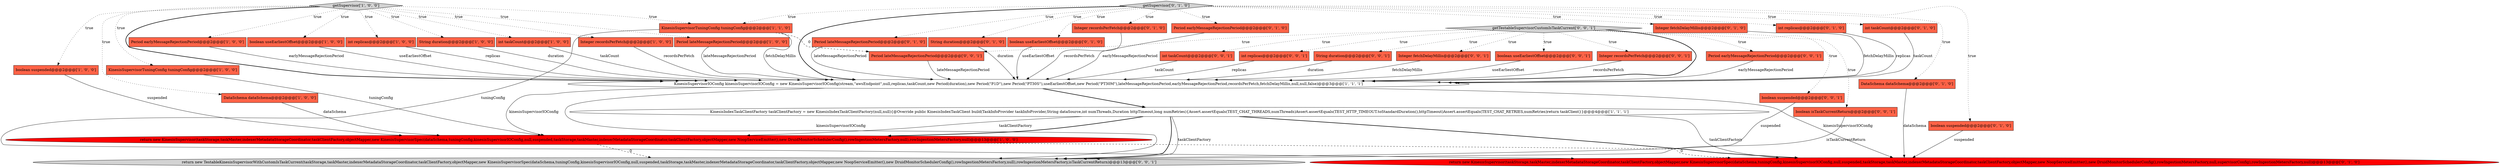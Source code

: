 digraph {
38 [style = filled, label = "Period lateMessageRejectionPeriod@@@2@@@['0', '0', '1']", fillcolor = tomato, shape = box image = "AAA0AAABBB3BBB"];
6 [style = filled, label = "return new KinesisSupervisor(taskStorage,taskMaster,indexerMetadataStorageCoordinator,taskClientFactory,objectMapper,new KinesisSupervisorSpec(dataSchema,tuningConfig,kinesisSupervisorIOConfig,null,suspended,taskStorage,taskMaster,indexerMetadataStorageCoordinator,taskClientFactory,objectMapper,new NoopServiceEmitter(),new DruidMonitorSchedulerConfig(),rowIngestionMetersFactory,null),rowIngestionMetersFactory,null)@@@13@@@['1', '0', '0']", fillcolor = red, shape = ellipse image = "AAA1AAABBB1BBB"];
3 [style = filled, label = "KinesisSupervisorIOConfig kinesisSupervisorIOConfig = new KinesisSupervisorIOConfig(stream,\"awsEndpoint\",null,replicas,taskCount,new Period(duration),new Period(\"P1D\"),new Period(\"PT30S\"),useEarliestOffset,new Period(\"PT30M\"),lateMessageRejectionPeriod,earlyMessageRejectionPeriod,recordsPerFetch,fetchDelayMillis,null,null,false)@@@3@@@['1', '1', '1']", fillcolor = white, shape = ellipse image = "AAA0AAABBB1BBB"];
30 [style = filled, label = "Period earlyMessageRejectionPeriod@@@2@@@['0', '0', '1']", fillcolor = tomato, shape = box image = "AAA0AAABBB3BBB"];
12 [style = filled, label = "Period earlyMessageRejectionPeriod@@@2@@@['1', '0', '0']", fillcolor = tomato, shape = box image = "AAA0AAABBB1BBB"];
20 [style = filled, label = "Period lateMessageRejectionPeriod@@@2@@@['0', '1', '0']", fillcolor = tomato, shape = box image = "AAA0AAABBB2BBB"];
31 [style = filled, label = "int taskCount@@@2@@@['0', '0', '1']", fillcolor = tomato, shape = box image = "AAA0AAABBB3BBB"];
1 [style = filled, label = "boolean suspended@@@2@@@['1', '0', '0']", fillcolor = tomato, shape = box image = "AAA0AAABBB1BBB"];
7 [style = filled, label = "boolean useEarliestOffset@@@2@@@['1', '0', '0']", fillcolor = tomato, shape = box image = "AAA0AAABBB1BBB"];
5 [style = filled, label = "int replicas@@@2@@@['1', '0', '0']", fillcolor = tomato, shape = box image = "AAA0AAABBB1BBB"];
25 [style = filled, label = "String duration@@@2@@@['0', '1', '0']", fillcolor = tomato, shape = box image = "AAA0AAABBB2BBB"];
33 [style = filled, label = "return new TestableKinesisSupervisorWithCustomIsTaskCurrent(taskStorage,taskMaster,indexerMetadataStorageCoordinator,taskClientFactory,objectMapper,new KinesisSupervisorSpec(dataSchema,tuningConfig,kinesisSupervisorIOConfig,null,suspended,taskStorage,taskMaster,indexerMetadataStorageCoordinator,taskClientFactory,objectMapper,new NoopServiceEmitter(),new DruidMonitorSchedulerConfig(),rowIngestionMetersFactory,null),rowIngestionMetersFactory,isTaskCurrentReturn)@@@13@@@['0', '0', '1']", fillcolor = lightgray, shape = ellipse image = "AAA0AAABBB3BBB"];
10 [style = filled, label = "String duration@@@2@@@['1', '0', '0']", fillcolor = tomato, shape = box image = "AAA0AAABBB1BBB"];
21 [style = filled, label = "boolean useEarliestOffset@@@2@@@['0', '1', '0']", fillcolor = tomato, shape = box image = "AAA0AAABBB2BBB"];
22 [style = filled, label = "Integer recordsPerFetch@@@2@@@['0', '1', '0']", fillcolor = tomato, shape = box image = "AAA0AAABBB2BBB"];
9 [style = filled, label = "int taskCount@@@2@@@['1', '0', '0']", fillcolor = tomato, shape = box image = "AAA0AAABBB1BBB"];
27 [style = filled, label = "boolean suspended@@@2@@@['0', '0', '1']", fillcolor = tomato, shape = box image = "AAA0AAABBB3BBB"];
29 [style = filled, label = "int replicas@@@2@@@['0', '0', '1']", fillcolor = tomato, shape = box image = "AAA0AAABBB3BBB"];
11 [style = filled, label = "KinesisIndexTaskClientFactory taskClientFactory = new KinesisIndexTaskClientFactory(null,null){@Override public KinesisIndexTaskClient build(TaskInfoProvider taskInfoProvider,String dataSource,int numThreads,Duration httpTimeout,long numRetries){Assert.assertEquals(TEST_CHAT_THREADS,numThreads)Assert.assertEquals(TEST_HTTP_TIMEOUT.toStandardDuration(),httpTimeout)Assert.assertEquals(TEST_CHAT_RETRIES,numRetries)return taskClient}}@@@4@@@['1', '1', '1']", fillcolor = white, shape = ellipse image = "AAA0AAABBB1BBB"];
35 [style = filled, label = "String duration@@@2@@@['0', '0', '1']", fillcolor = tomato, shape = box image = "AAA0AAABBB3BBB"];
37 [style = filled, label = "Integer fetchDelayMillis@@@2@@@['0', '0', '1']", fillcolor = tomato, shape = box image = "AAA0AAABBB3BBB"];
18 [style = filled, label = "Period earlyMessageRejectionPeriod@@@2@@@['0', '1', '0']", fillcolor = tomato, shape = box image = "AAA0AAABBB2BBB"];
16 [style = filled, label = "Integer fetchDelayMillis@@@2@@@['0', '1', '0']", fillcolor = tomato, shape = box image = "AAA0AAABBB2BBB"];
2 [style = filled, label = "DataSchema dataSchema@@@2@@@['1', '0', '0']", fillcolor = tomato, shape = box image = "AAA0AAABBB1BBB"];
8 [style = filled, label = "Integer recordsPerFetch@@@2@@@['1', '0', '0']", fillcolor = tomato, shape = box image = "AAA0AAABBB1BBB"];
13 [style = filled, label = "getSupervisor['1', '0', '0']", fillcolor = lightgray, shape = diamond image = "AAA0AAABBB1BBB"];
14 [style = filled, label = "KinesisSupervisorTuningConfig tuningConfig@@@2@@@['1', '1', '0']", fillcolor = tomato, shape = box image = "AAA0AAABBB1BBB"];
19 [style = filled, label = "return new KinesisSupervisor(taskStorage,taskMaster,indexerMetadataStorageCoordinator,taskClientFactory,objectMapper,new KinesisSupervisorSpec(dataSchema,tuningConfig,kinesisSupervisorIOConfig,null,suspended,taskStorage,taskMaster,indexerMetadataStorageCoordinator,taskClientFactory,objectMapper,new NoopServiceEmitter(),new DruidMonitorSchedulerConfig(),rowIngestionMetersFactory,null,supervisorConfig),rowIngestionMetersFactory,null)@@@13@@@['0', '1', '0']", fillcolor = red, shape = ellipse image = "AAA1AAABBB2BBB"];
4 [style = filled, label = "KinesisSupervisorTuningConfig tuningConfig@@@2@@@['1', '0', '0']", fillcolor = tomato, shape = box image = "AAA0AAABBB1BBB"];
24 [style = filled, label = "getSupervisor['0', '1', '0']", fillcolor = lightgray, shape = diamond image = "AAA0AAABBB2BBB"];
15 [style = filled, label = "boolean suspended@@@2@@@['0', '1', '0']", fillcolor = tomato, shape = box image = "AAA0AAABBB2BBB"];
34 [style = filled, label = "getTestableSupervisorCustomIsTaskCurrent['0', '0', '1']", fillcolor = lightgray, shape = diamond image = "AAA0AAABBB3BBB"];
17 [style = filled, label = "DataSchema dataSchema@@@2@@@['0', '1', '0']", fillcolor = tomato, shape = box image = "AAA0AAABBB2BBB"];
32 [style = filled, label = "boolean useEarliestOffset@@@2@@@['0', '0', '1']", fillcolor = tomato, shape = box image = "AAA0AAABBB3BBB"];
26 [style = filled, label = "int replicas@@@2@@@['0', '1', '0']", fillcolor = tomato, shape = box image = "AAA0AAABBB2BBB"];
0 [style = filled, label = "Period lateMessageRejectionPeriod@@@2@@@['1', '0', '0']", fillcolor = tomato, shape = box image = "AAA0AAABBB1BBB"];
23 [style = filled, label = "int taskCount@@@2@@@['0', '1', '0']", fillcolor = tomato, shape = box image = "AAA0AAABBB2BBB"];
28 [style = filled, label = "Integer recordsPerFetch@@@2@@@['0', '0', '1']", fillcolor = tomato, shape = box image = "AAA0AAABBB3BBB"];
36 [style = filled, label = "boolean isTaskCurrentReturn@@@2@@@['0', '0', '1']", fillcolor = tomato, shape = box image = "AAA0AAABBB3BBB"];
7->3 [style = solid, label="useEarliestOffset"];
28->3 [style = solid, label="recordsPerFetch"];
3->6 [style = solid, label="kinesisSupervisorIOConfig"];
34->32 [style = dotted, label="true"];
20->3 [style = solid, label="lateMessageRejectionPeriod"];
3->33 [style = solid, label="kinesisSupervisorIOConfig"];
11->6 [style = solid, label="taskClientFactory"];
34->28 [style = dotted, label="true"];
2->6 [style = solid, label="dataSchema"];
18->3 [style = solid, label="earlyMessageRejectionPeriod"];
24->14 [style = dotted, label="true"];
13->12 [style = dotted, label="true"];
11->19 [style = solid, label="taskClientFactory"];
37->3 [style = solid, label="fetchDelayMillis"];
24->25 [style = dotted, label="true"];
26->3 [style = solid, label="replicas"];
11->6 [style = bold, label=""];
24->17 [style = dotted, label="true"];
34->36 [style = dotted, label="true"];
17->19 [style = solid, label="dataSchema"];
3->11 [style = bold, label=""];
34->29 [style = dotted, label="true"];
31->3 [style = solid, label="taskCount"];
24->18 [style = dotted, label="true"];
30->3 [style = solid, label="earlyMessageRejectionPeriod"];
13->5 [style = dotted, label="true"];
32->3 [style = solid, label="useEarliestOffset"];
13->7 [style = dotted, label="true"];
14->3 [style = solid, label="fetchDelayMillis"];
4->6 [style = solid, label="tuningConfig"];
11->19 [style = bold, label=""];
13->10 [style = dotted, label="true"];
24->16 [style = dotted, label="true"];
6->33 [style = dashed, label="0"];
0->3 [style = solid, label="lateMessageRejectionPeriod"];
34->38 [style = dotted, label="true"];
36->33 [style = solid, label="isTaskCurrentReturn"];
11->33 [style = solid, label="taskClientFactory"];
13->2 [style = dotted, label="true"];
5->3 [style = solid, label="replicas"];
15->19 [style = solid, label="suspended"];
13->1 [style = dotted, label="true"];
34->31 [style = dotted, label="true"];
34->27 [style = dotted, label="true"];
24->23 [style = dotted, label="true"];
13->3 [style = bold, label=""];
34->35 [style = dotted, label="true"];
14->19 [style = solid, label="tuningConfig"];
34->3 [style = bold, label=""];
9->3 [style = solid, label="taskCount"];
13->0 [style = dotted, label="true"];
13->8 [style = dotted, label="true"];
24->26 [style = dotted, label="true"];
24->22 [style = dotted, label="true"];
24->20 [style = dotted, label="true"];
14->38 [style = dashed, label="0"];
29->3 [style = solid, label="replicas"];
10->3 [style = solid, label="duration"];
35->3 [style = solid, label="duration"];
8->3 [style = solid, label="recordsPerFetch"];
24->15 [style = dotted, label="true"];
22->3 [style = solid, label="recordsPerFetch"];
3->19 [style = solid, label="kinesisSupervisorIOConfig"];
11->33 [style = bold, label=""];
6->19 [style = dashed, label="0"];
38->3 [style = solid, label="lateMessageRejectionPeriod"];
12->3 [style = solid, label="earlyMessageRejectionPeriod"];
27->33 [style = solid, label="suspended"];
21->3 [style = solid, label="useEarliestOffset"];
25->3 [style = solid, label="duration"];
16->3 [style = solid, label="fetchDelayMillis"];
13->14 [style = dotted, label="true"];
24->21 [style = dotted, label="true"];
34->30 [style = dotted, label="true"];
1->6 [style = solid, label="suspended"];
34->37 [style = dotted, label="true"];
23->3 [style = solid, label="taskCount"];
24->3 [style = bold, label=""];
13->4 [style = dotted, label="true"];
13->9 [style = dotted, label="true"];
}
